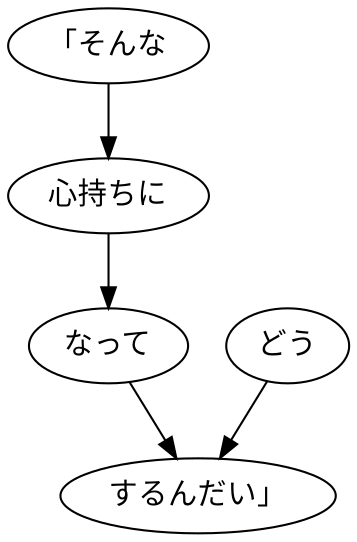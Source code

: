 digraph graph7440 {
	node0 [label="「そんな"];
	node1 [label="心持ちに"];
	node2 [label="なって"];
	node3 [label="どう"];
	node4 [label="するんだい」"];
	node0 -> node1;
	node1 -> node2;
	node2 -> node4;
	node3 -> node4;
}
